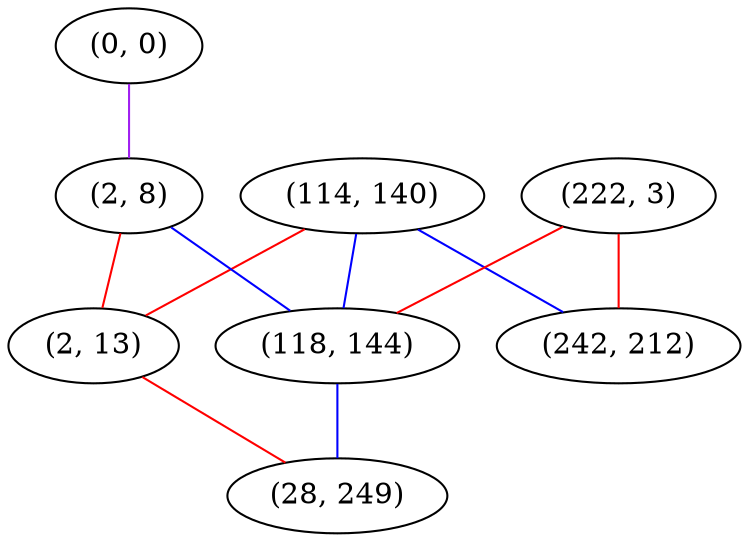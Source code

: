 graph "" {
"(0, 0)";
"(114, 140)";
"(222, 3)";
"(2, 8)";
"(118, 144)";
"(2, 13)";
"(28, 249)";
"(242, 212)";
"(0, 0)" -- "(2, 8)"  [color=purple, key=0, weight=4];
"(114, 140)" -- "(2, 13)"  [color=red, key=0, weight=1];
"(114, 140)" -- "(118, 144)"  [color=blue, key=0, weight=3];
"(114, 140)" -- "(242, 212)"  [color=blue, key=0, weight=3];
"(222, 3)" -- "(118, 144)"  [color=red, key=0, weight=1];
"(222, 3)" -- "(242, 212)"  [color=red, key=0, weight=1];
"(2, 8)" -- "(2, 13)"  [color=red, key=0, weight=1];
"(2, 8)" -- "(118, 144)"  [color=blue, key=0, weight=3];
"(118, 144)" -- "(28, 249)"  [color=blue, key=0, weight=3];
"(2, 13)" -- "(28, 249)"  [color=red, key=0, weight=1];
}
